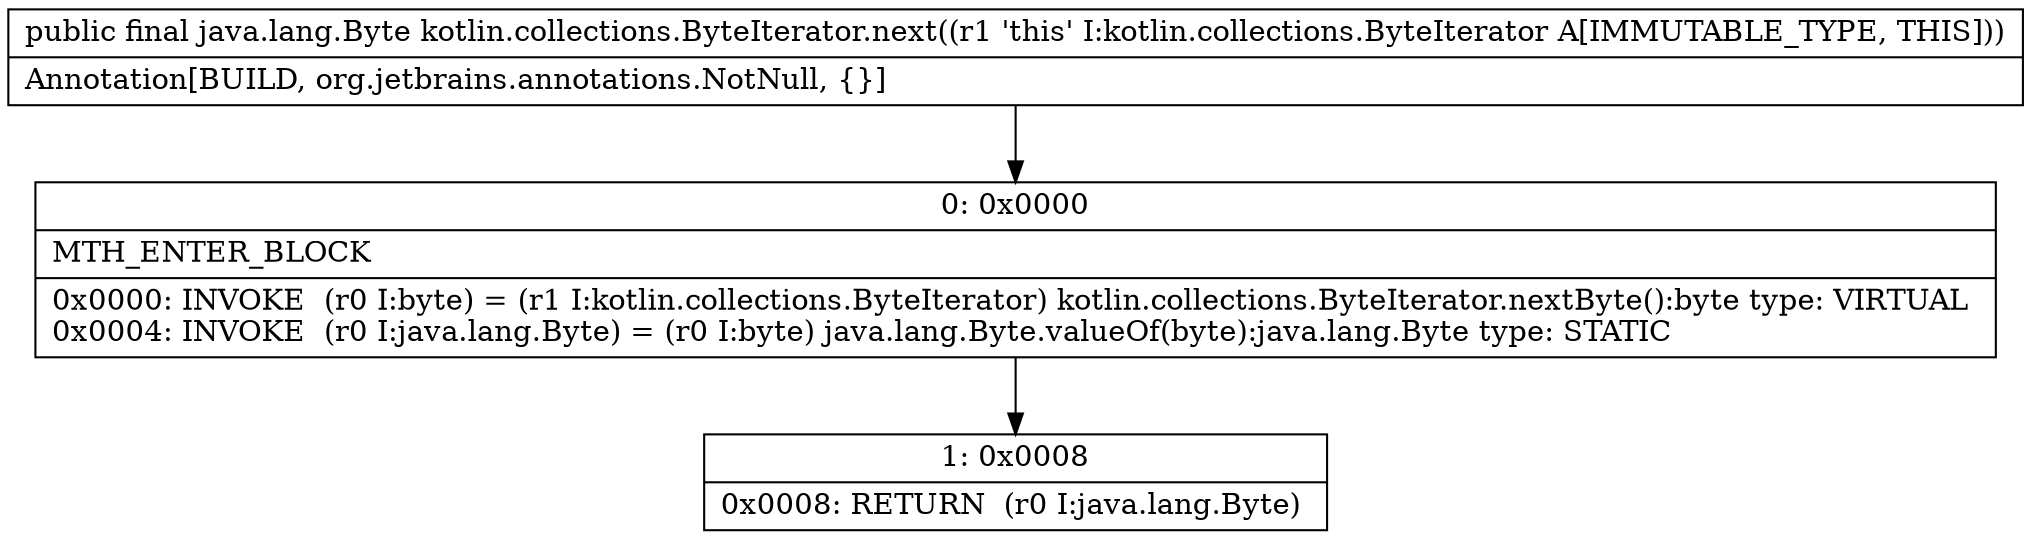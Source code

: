 digraph "CFG forkotlin.collections.ByteIterator.next()Ljava\/lang\/Byte;" {
Node_0 [shape=record,label="{0\:\ 0x0000|MTH_ENTER_BLOCK\l|0x0000: INVOKE  (r0 I:byte) = (r1 I:kotlin.collections.ByteIterator) kotlin.collections.ByteIterator.nextByte():byte type: VIRTUAL \l0x0004: INVOKE  (r0 I:java.lang.Byte) = (r0 I:byte) java.lang.Byte.valueOf(byte):java.lang.Byte type: STATIC \l}"];
Node_1 [shape=record,label="{1\:\ 0x0008|0x0008: RETURN  (r0 I:java.lang.Byte) \l}"];
MethodNode[shape=record,label="{public final java.lang.Byte kotlin.collections.ByteIterator.next((r1 'this' I:kotlin.collections.ByteIterator A[IMMUTABLE_TYPE, THIS]))  | Annotation[BUILD, org.jetbrains.annotations.NotNull, \{\}]\l}"];
MethodNode -> Node_0;
Node_0 -> Node_1;
}

